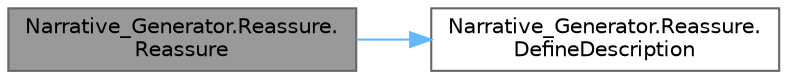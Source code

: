 digraph "Narrative_Generator.Reassure.Reassure"
{
 // LATEX_PDF_SIZE
  bgcolor="transparent";
  edge [fontname=Helvetica,fontsize=10,labelfontname=Helvetica,labelfontsize=10];
  node [fontname=Helvetica,fontsize=10,shape=box,height=0.2,width=0.4];
  rankdir="LR";
  Node1 [label="Narrative_Generator.Reassure.\lReassure",height=0.2,width=0.4,color="gray40", fillcolor="grey60", style="filled", fontcolor="black",tooltip="A constructor based only on the state of the story world."];
  Node1 -> Node2 [color="steelblue1",style="solid"];
  Node2 [label="Narrative_Generator.Reassure.\lDefineDescription",height=0.2,width=0.4,color="grey40", fillcolor="white", style="filled",URL="$class_narrative___generator_1_1_reassure.html#a66d6860a4f2d483cb041b08f4408dea6",tooltip="A method that creates a description of the action."];
}
